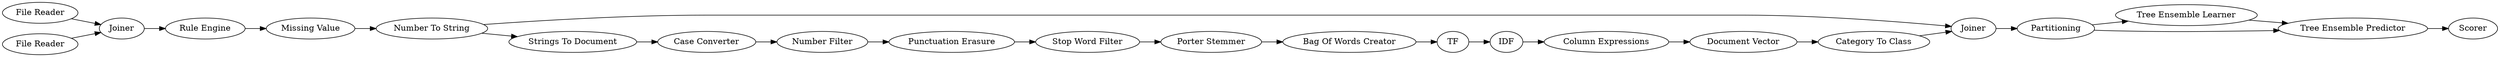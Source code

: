digraph {
	14 -> 16
	36 -> 21
	23 -> 24
	4 -> 33
	13 -> 14
	34 -> 35
	19 -> 21
	27 -> 28
	18 -> 23
	26 -> 27
	17 -> 18
	20 -> 8
	10 -> 11
	21 -> 26
	33 -> 34
	3 -> 33
	24 -> 19
	35 -> 36
	11 -> 13
	28 -> 31
	36 -> 20
	8 -> 10
	26 -> 28
	16 -> 17
	27 [label="Tree Ensemble Learner"]
	18 [label=IDF]
	21 [label=Joiner]
	26 [label=Partitioning]
	8 [label="Case Converter"]
	17 [label=TF]
	3 [label="File Reader"]
	19 [label="Category To Class"]
	24 [label="Document Vector"]
	31 [label=Scorer]
	10 [label="Number Filter"]
	16 [label="Bag Of Words Creator"]
	28 [label="Tree Ensemble Predictor"]
	11 [label="Punctuation Erasure"]
	4 [label="File Reader"]
	23 [label="Column Expressions"]
	14 [label="Porter Stemmer"]
	13 [label="Stop Word Filter"]
	20 [label="Strings To Document"]
	35 [label="Missing Value"]
	34 [label="Rule Engine"]
	36 [label="Number To String"]
	33 [label=Joiner]
	rankdir=LR
}
